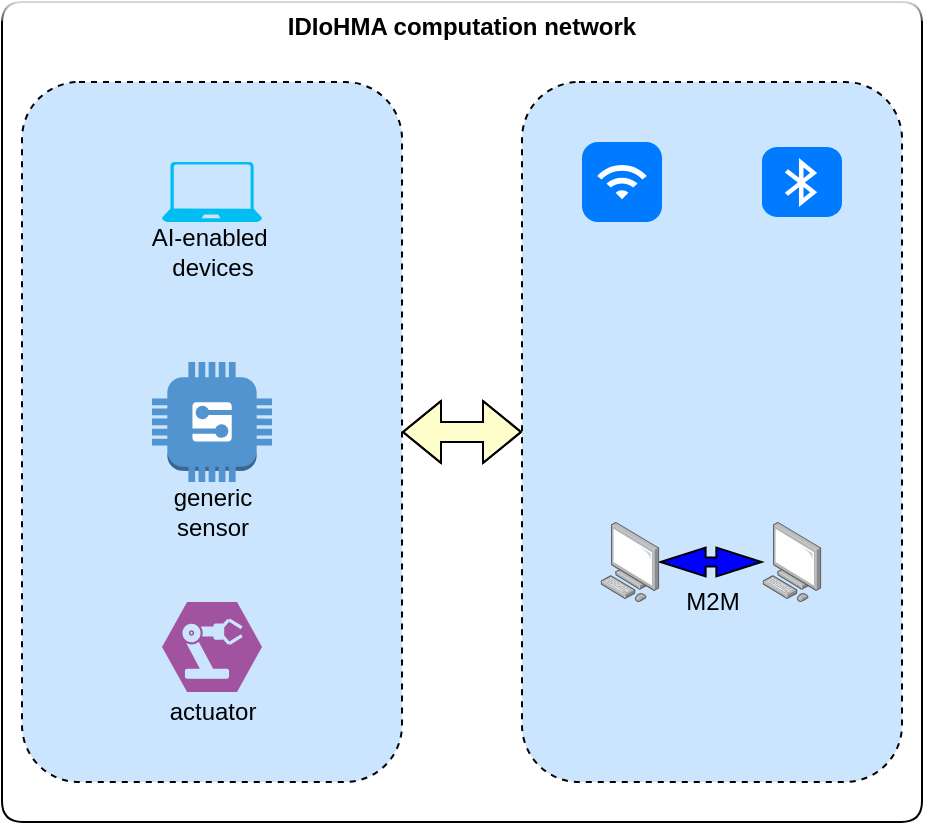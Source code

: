 <mxfile version="17.4.6" type="github">
  <diagram name="Page-1" id="12e1b939-464a-85fe-373e-61e167be1490">
    <mxGraphModel dx="1053" dy="591" grid="1" gridSize="10" guides="1" tooltips="1" connect="1" arrows="1" fold="1" page="1" pageScale="1.5" pageWidth="1169" pageHeight="826" background="none" math="0" shadow="0">
      <root>
        <mxCell id="0" />
        <mxCell id="1" parent="0" />
        <mxCell id="-kVu3TzySP_5u_fs3U-k-8" style="edgeStyle=orthogonalEdgeStyle;rounded=0;orthogonalLoop=1;jettySize=auto;html=1;exitX=1;exitY=0.5;exitDx=0;exitDy=0;shape=flexArrow;fillColor=#FFFFCC;startArrow=block;" edge="1" parent="1" source="-kVu3TzySP_5u_fs3U-k-1">
          <mxGeometry relative="1" as="geometry">
            <mxPoint x="560" y="555" as="targetPoint" />
          </mxGeometry>
        </mxCell>
        <mxCell id="-kVu3TzySP_5u_fs3U-k-1" value="" style="rounded=1;whiteSpace=wrap;html=1;dashed=1;fillColor=#CCE5FF;" vertex="1" parent="1">
          <mxGeometry x="310" y="380" width="190" height="350" as="geometry" />
        </mxCell>
        <mxCell id="-kVu3TzySP_5u_fs3U-k-2" value="" style="verticalLabelPosition=bottom;html=1;verticalAlign=top;align=center;strokeColor=none;fillColor=#00BEF2;shape=mxgraph.azure.laptop;pointerEvents=1;dashed=1;" vertex="1" parent="1">
          <mxGeometry x="380" y="420" width="50" height="30" as="geometry" />
        </mxCell>
        <mxCell id="-kVu3TzySP_5u_fs3U-k-3" value="" style="outlineConnect=0;dashed=0;verticalLabelPosition=bottom;verticalAlign=top;align=center;html=1;shape=mxgraph.aws3.generic;fillColor=#5294CF;gradientColor=none;" vertex="1" parent="1">
          <mxGeometry x="375" y="520" width="60" height="60" as="geometry" />
        </mxCell>
        <mxCell id="-kVu3TzySP_5u_fs3U-k-4" value="" style="verticalLabelPosition=bottom;sketch=0;html=1;fillColor=#A153A0;verticalAlign=top;align=center;pointerEvents=1;shape=mxgraph.cisco_safe.design.actuator;dashed=1;" vertex="1" parent="1">
          <mxGeometry x="380" y="640" width="50" height="45" as="geometry" />
        </mxCell>
        <mxCell id="-kVu3TzySP_5u_fs3U-k-5" value="AI-enabled&amp;nbsp;&lt;br&gt;devices&lt;br&gt;" style="text;html=1;align=center;verticalAlign=middle;resizable=0;points=[];autosize=1;strokeColor=none;fillColor=none;" vertex="1" parent="1">
          <mxGeometry x="365" y="450" width="80" height="30" as="geometry" />
        </mxCell>
        <mxCell id="-kVu3TzySP_5u_fs3U-k-6" value="generic &lt;br&gt;sensor" style="text;html=1;align=center;verticalAlign=middle;resizable=0;points=[];autosize=1;strokeColor=none;fillColor=none;" vertex="1" parent="1">
          <mxGeometry x="380" y="580" width="50" height="30" as="geometry" />
        </mxCell>
        <mxCell id="-kVu3TzySP_5u_fs3U-k-7" value="actuator" style="text;html=1;align=center;verticalAlign=middle;resizable=0;points=[];autosize=1;strokeColor=none;fillColor=none;" vertex="1" parent="1">
          <mxGeometry x="375" y="685" width="60" height="20" as="geometry" />
        </mxCell>
        <mxCell id="-kVu3TzySP_5u_fs3U-k-9" value="" style="rounded=1;whiteSpace=wrap;html=1;dashed=1;fillColor=#CCE5FF;" vertex="1" parent="1">
          <mxGeometry x="560" y="380" width="190" height="350" as="geometry" />
        </mxCell>
        <mxCell id="-kVu3TzySP_5u_fs3U-k-10" value="" style="html=1;strokeWidth=1;shadow=0;dashed=0;shape=mxgraph.ios7.misc.wifi;fillColor=#007AFF;strokeColor=none;buttonText=;strokeColor2=#222222;fontColor=#222222;fontSize=8;verticalLabelPosition=bottom;verticalAlign=top;align=center;sketch=0;" vertex="1" parent="1">
          <mxGeometry x="590" y="410" width="40" height="40" as="geometry" />
        </mxCell>
        <mxCell id="-kVu3TzySP_5u_fs3U-k-11" value="" style="html=1;strokeWidth=1;shadow=0;dashed=0;shape=mxgraph.ios7.misc.bluetooth;fillColor=#007AFF;strokeColor=none;buttonText=;strokeColor2=#222222;fontColor=#222222;fontSize=8;verticalLabelPosition=bottom;verticalAlign=top;align=center;sketch=0;" vertex="1" parent="1">
          <mxGeometry x="680" y="412.5" width="40" height="35" as="geometry" />
        </mxCell>
        <mxCell id="-kVu3TzySP_5u_fs3U-k-12" value="" style="shape=image;html=1;verticalAlign=top;verticalLabelPosition=bottom;labelBackgroundColor=#ffffff;imageAspect=0;aspect=fixed;image=https://cdn4.iconfinder.com/data/icons/vecico-connectivity/288/nfc-128.png;dashed=1;fillColor=#CCE5FF;" vertex="1" parent="1">
          <mxGeometry x="630" y="480" width="49" height="49" as="geometry" />
        </mxCell>
        <mxCell id="-kVu3TzySP_5u_fs3U-k-19" value="" style="edgeStyle=orthogonalEdgeStyle;shape=flexArrow;rounded=0;orthogonalLoop=1;jettySize=auto;html=1;fillColor=#0000FF;startArrow=block;endWidth=8.889;endSize=7.187;width=4.444;startSize=7.187;startWidth=8.889;" edge="1" source="-kVu3TzySP_5u_fs3U-k-20" target="-kVu3TzySP_5u_fs3U-k-21" parent="1">
          <mxGeometry relative="1" as="geometry" />
        </mxCell>
        <mxCell id="-kVu3TzySP_5u_fs3U-k-20" value="" style="points=[];aspect=fixed;html=1;align=center;shadow=0;dashed=0;image;image=img/lib/allied_telesis/computer_and_terminals/Personal_Computer.svg;fillColor=#CCE5FF;" vertex="1" parent="1">
          <mxGeometry x="599.24" y="600" width="29.51" height="40" as="geometry" />
        </mxCell>
        <mxCell id="-kVu3TzySP_5u_fs3U-k-21" value="" style="points=[];aspect=fixed;html=1;align=center;shadow=0;dashed=0;image;image=img/lib/allied_telesis/computer_and_terminals/Personal_Computer.svg;fillColor=#CCE5FF;" vertex="1" parent="1">
          <mxGeometry x="680.24" y="600" width="29.52" height="40" as="geometry" />
        </mxCell>
        <mxCell id="-kVu3TzySP_5u_fs3U-k-22" value="M2M" style="text;html=1;align=center;verticalAlign=middle;resizable=0;points=[];autosize=1;strokeColor=none;fillColor=none;" vertex="1" parent="1">
          <mxGeometry x="634.5" y="630" width="40" height="20" as="geometry" />
        </mxCell>
        <mxCell id="-kVu3TzySP_5u_fs3U-k-23" value="IDIoHMA computation network" style="swimlane;fillColor=#FFFFFF;rounded=1;shadow=0;sketch=0;glass=1;swimlaneLine=0;" vertex="1" parent="1">
          <mxGeometry x="300" y="340" width="460" height="410" as="geometry" />
        </mxCell>
      </root>
    </mxGraphModel>
  </diagram>
</mxfile>

